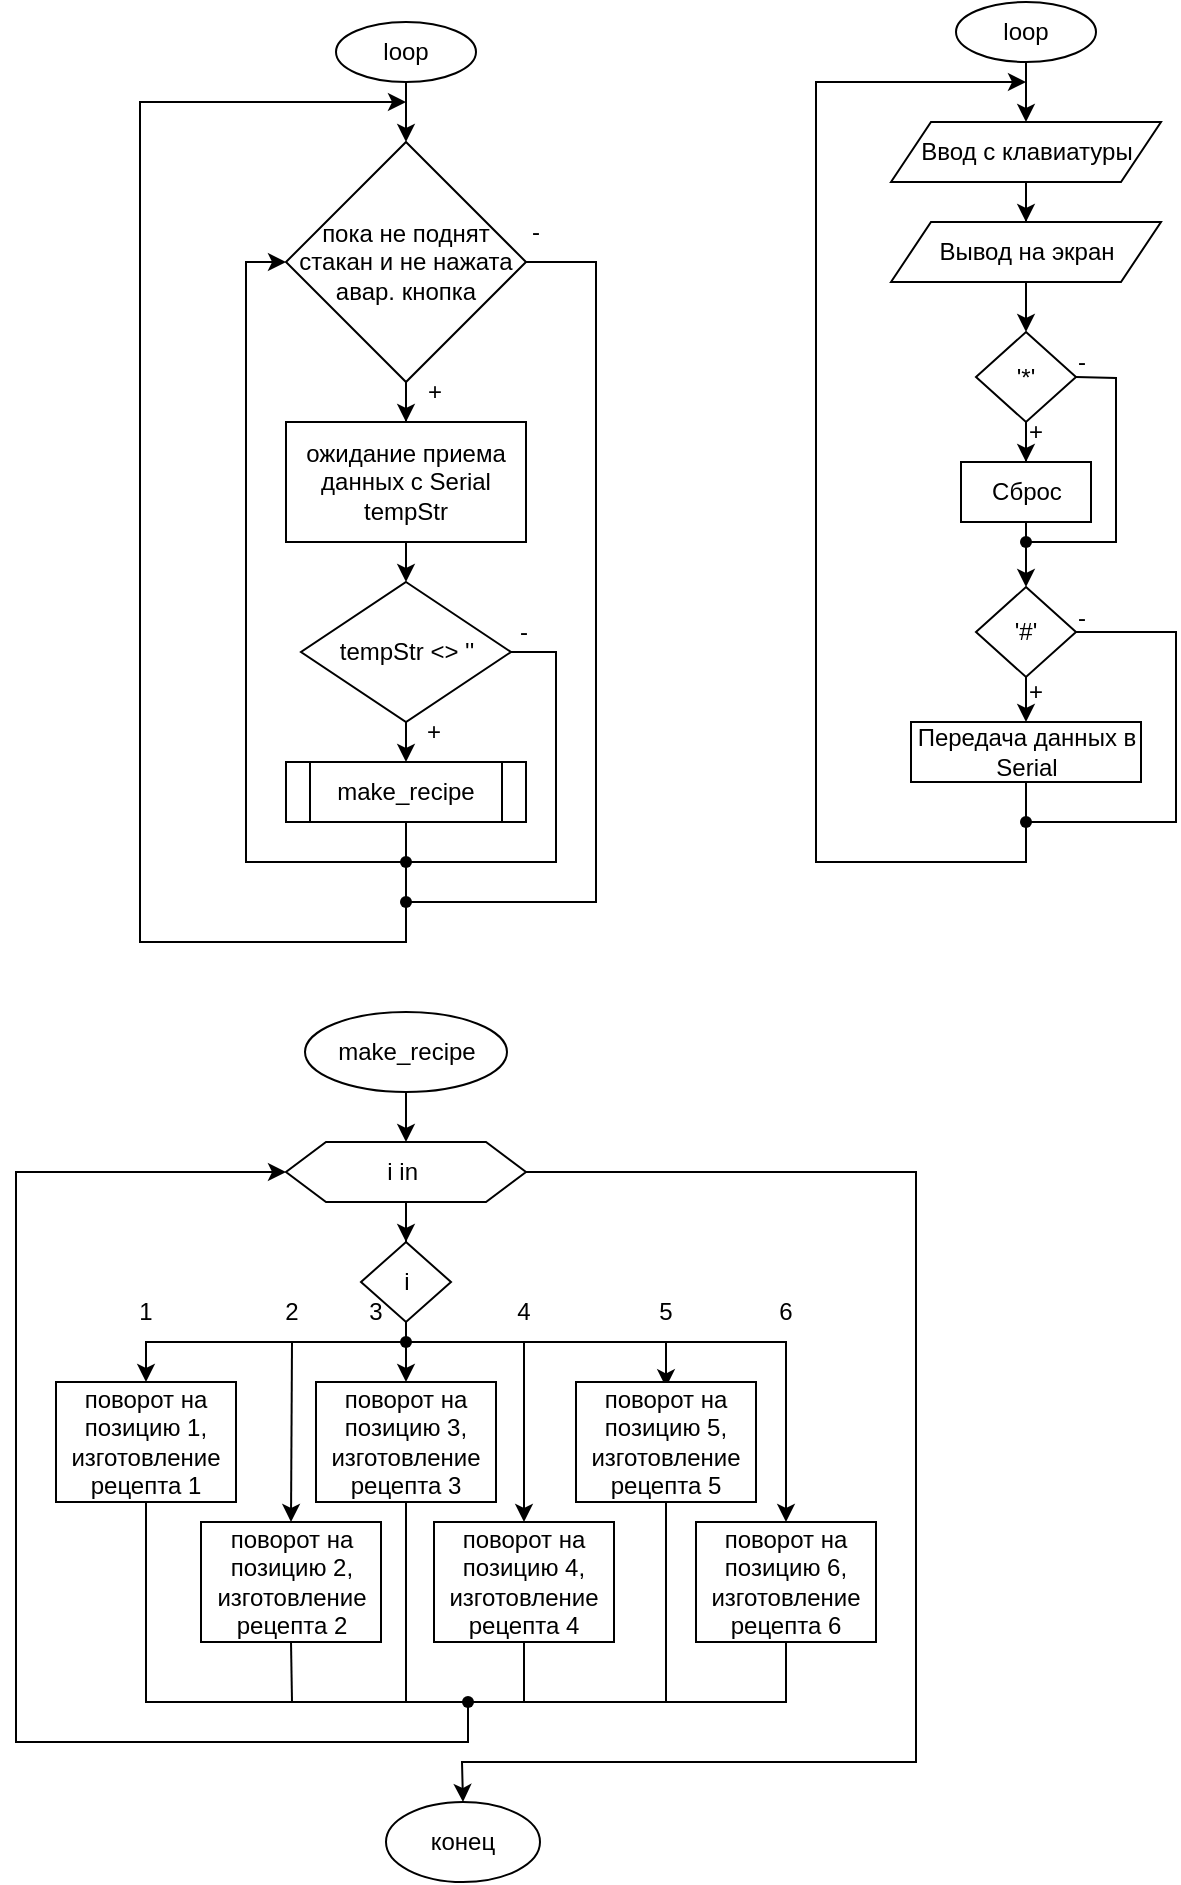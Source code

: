 <mxfile version="26.0.11">
  <diagram name="Страница — 1" id="h4-aCuVwSsZ9ml8JK8oo">
    <mxGraphModel dx="792" dy="452" grid="1" gridSize="10" guides="1" tooltips="1" connect="1" arrows="1" fold="1" page="1" pageScale="1" pageWidth="827" pageHeight="1169" math="0" shadow="0">
      <root>
        <mxCell id="0" />
        <mxCell id="1" parent="0" />
        <mxCell id="XbYI6ipFNix7zSzo3XHs-4" style="edgeStyle=orthogonalEdgeStyle;rounded=0;orthogonalLoop=1;jettySize=auto;html=1;entryX=0.5;entryY=0;entryDx=0;entryDy=0;" parent="1" source="XbYI6ipFNix7zSzo3XHs-2" target="XbYI6ipFNix7zSzo3XHs-3" edge="1">
          <mxGeometry relative="1" as="geometry" />
        </mxCell>
        <mxCell id="XbYI6ipFNix7zSzo3XHs-2" value="loop" style="ellipse;whiteSpace=wrap;html=1;" parent="1" vertex="1">
          <mxGeometry x="290" y="90" width="70" height="30" as="geometry" />
        </mxCell>
        <mxCell id="XbYI6ipFNix7zSzo3XHs-9" style="edgeStyle=orthogonalEdgeStyle;rounded=0;orthogonalLoop=1;jettySize=auto;html=1;exitX=0.5;exitY=1;exitDx=0;exitDy=0;" parent="1" source="XbYI6ipFNix7zSzo3XHs-3" target="XbYI6ipFNix7zSzo3XHs-8" edge="1">
          <mxGeometry relative="1" as="geometry" />
        </mxCell>
        <mxCell id="XbYI6ipFNix7zSzo3XHs-3" value="пока не поднят стакан и не нажата авар. кнопка" style="rhombus;whiteSpace=wrap;html=1;" parent="1" vertex="1">
          <mxGeometry x="265" y="150" width="120" height="120" as="geometry" />
        </mxCell>
        <mxCell id="XbYI6ipFNix7zSzo3XHs-11" style="edgeStyle=orthogonalEdgeStyle;rounded=0;orthogonalLoop=1;jettySize=auto;html=1;exitX=0.5;exitY=1;exitDx=0;exitDy=0;entryX=0.5;entryY=0;entryDx=0;entryDy=0;" parent="1" source="XbYI6ipFNix7zSzo3XHs-8" target="XbYI6ipFNix7zSzo3XHs-10" edge="1">
          <mxGeometry relative="1" as="geometry" />
        </mxCell>
        <mxCell id="XbYI6ipFNix7zSzo3XHs-8" value="ожидание приема данных с Serial tempStr" style="rounded=0;whiteSpace=wrap;html=1;" parent="1" vertex="1">
          <mxGeometry x="265" y="290" width="120" height="60" as="geometry" />
        </mxCell>
        <mxCell id="XbYI6ipFNix7zSzo3XHs-15" style="edgeStyle=orthogonalEdgeStyle;rounded=0;orthogonalLoop=1;jettySize=auto;html=1;exitX=0.5;exitY=1;exitDx=0;exitDy=0;entryX=0.5;entryY=0;entryDx=0;entryDy=0;" parent="1" source="XbYI6ipFNix7zSzo3XHs-10" target="XbYI6ipFNix7zSzo3XHs-14" edge="1">
          <mxGeometry relative="1" as="geometry" />
        </mxCell>
        <mxCell id="XbYI6ipFNix7zSzo3XHs-10" value="tempStr &amp;lt;&amp;gt; &#39;&#39;" style="rhombus;whiteSpace=wrap;html=1;" parent="1" vertex="1">
          <mxGeometry x="272.5" y="370" width="105" height="70" as="geometry" />
        </mxCell>
        <mxCell id="XbYI6ipFNix7zSzo3XHs-12" value="+" style="text;html=1;align=center;verticalAlign=middle;whiteSpace=wrap;rounded=0;" parent="1" vertex="1">
          <mxGeometry x="317.5" y="260" width="42.5" height="30" as="geometry" />
        </mxCell>
        <mxCell id="XbYI6ipFNix7zSzo3XHs-13" value="+" style="text;html=1;align=center;verticalAlign=middle;whiteSpace=wrap;rounded=0;" parent="1" vertex="1">
          <mxGeometry x="308.75" y="430" width="60" height="30" as="geometry" />
        </mxCell>
        <mxCell id="XbYI6ipFNix7zSzo3XHs-17" style="edgeStyle=orthogonalEdgeStyle;rounded=0;orthogonalLoop=1;jettySize=auto;html=1;exitX=0.5;exitY=1;exitDx=0;exitDy=0;entryX=0;entryY=0.5;entryDx=0;entryDy=0;" parent="1" source="XbYI6ipFNix7zSzo3XHs-14" target="XbYI6ipFNix7zSzo3XHs-3" edge="1">
          <mxGeometry relative="1" as="geometry" />
        </mxCell>
        <mxCell id="XbYI6ipFNix7zSzo3XHs-14" value="make_recipe" style="shape=process;whiteSpace=wrap;html=1;backgroundOutline=1;" parent="1" vertex="1">
          <mxGeometry x="265" y="460" width="120" height="30" as="geometry" />
        </mxCell>
        <mxCell id="XbYI6ipFNix7zSzo3XHs-19" value="" style="shape=waypoint;sketch=0;fillStyle=solid;size=6;pointerEvents=1;points=[];fillColor=none;resizable=0;rotatable=0;perimeter=centerPerimeter;snapToPoint=1;" parent="1" vertex="1">
          <mxGeometry x="315" y="500" width="20" height="20" as="geometry" />
        </mxCell>
        <mxCell id="XbYI6ipFNix7zSzo3XHs-21" value="" style="endArrow=none;html=1;rounded=0;entryX=1;entryY=0.5;entryDx=0;entryDy=0;" parent="1" source="XbYI6ipFNix7zSzo3XHs-19" target="XbYI6ipFNix7zSzo3XHs-10" edge="1">
          <mxGeometry width="50" height="50" relative="1" as="geometry">
            <mxPoint x="420" y="470" as="sourcePoint" />
            <mxPoint x="470" y="420" as="targetPoint" />
            <Array as="points">
              <mxPoint x="400" y="510" />
              <mxPoint x="400" y="405" />
            </Array>
          </mxGeometry>
        </mxCell>
        <mxCell id="XbYI6ipFNix7zSzo3XHs-24" value="-" style="text;html=1;align=center;verticalAlign=middle;whiteSpace=wrap;rounded=0;" parent="1" vertex="1">
          <mxGeometry x="354" y="380" width="60" height="30" as="geometry" />
        </mxCell>
        <mxCell id="XbYI6ipFNix7zSzo3XHs-26" style="edgeStyle=orthogonalEdgeStyle;rounded=0;orthogonalLoop=1;jettySize=auto;html=1;" parent="1" edge="1">
          <mxGeometry relative="1" as="geometry">
            <mxPoint x="330" y="510" as="sourcePoint" />
            <mxPoint x="325" y="130" as="targetPoint" />
            <Array as="points">
              <mxPoint x="325" y="510" />
              <mxPoint x="325" y="550" />
              <mxPoint x="192" y="550" />
              <mxPoint x="192" y="130" />
            </Array>
          </mxGeometry>
        </mxCell>
        <mxCell id="XbYI6ipFNix7zSzo3XHs-27" value="" style="shape=waypoint;sketch=0;fillStyle=solid;size=6;pointerEvents=1;points=[];fillColor=none;resizable=0;rotatable=0;perimeter=centerPerimeter;snapToPoint=1;" parent="1" vertex="1">
          <mxGeometry x="315" y="520" width="20" height="20" as="geometry" />
        </mxCell>
        <mxCell id="XbYI6ipFNix7zSzo3XHs-29" value="" style="endArrow=none;html=1;rounded=0;entryX=1;entryY=0.5;entryDx=0;entryDy=0;" parent="1" source="XbYI6ipFNix7zSzo3XHs-27" target="XbYI6ipFNix7zSzo3XHs-3" edge="1">
          <mxGeometry width="50" height="50" relative="1" as="geometry">
            <mxPoint x="440" y="370" as="sourcePoint" />
            <mxPoint x="490" y="320" as="targetPoint" />
            <Array as="points">
              <mxPoint x="420" y="530" />
              <mxPoint x="420" y="380" />
              <mxPoint x="420" y="210" />
            </Array>
          </mxGeometry>
        </mxCell>
        <mxCell id="XbYI6ipFNix7zSzo3XHs-30" value="-" style="text;html=1;align=center;verticalAlign=middle;whiteSpace=wrap;rounded=0;" parent="1" vertex="1">
          <mxGeometry x="360" y="180" width="60" height="30" as="geometry" />
        </mxCell>
        <mxCell id="XbYI6ipFNix7zSzo3XHs-37" style="edgeStyle=orthogonalEdgeStyle;rounded=0;orthogonalLoop=1;jettySize=auto;html=1;" parent="1" source="XbYI6ipFNix7zSzo3XHs-31" target="XbYI6ipFNix7zSzo3XHs-32" edge="1">
          <mxGeometry relative="1" as="geometry" />
        </mxCell>
        <mxCell id="XbYI6ipFNix7zSzo3XHs-31" value="make_recipe" style="ellipse;whiteSpace=wrap;html=1;" parent="1" vertex="1">
          <mxGeometry x="274.5" y="585" width="101" height="40" as="geometry" />
        </mxCell>
        <mxCell id="XbYI6ipFNix7zSzo3XHs-38" style="edgeStyle=orthogonalEdgeStyle;rounded=0;orthogonalLoop=1;jettySize=auto;html=1;" parent="1" source="XbYI6ipFNix7zSzo3XHs-32" target="XbYI6ipFNix7zSzo3XHs-33" edge="1">
          <mxGeometry relative="1" as="geometry" />
        </mxCell>
        <mxCell id="XbYI6ipFNix7zSzo3XHs-32" value="i in&amp;nbsp;" style="shape=hexagon;perimeter=hexagonPerimeter2;whiteSpace=wrap;html=1;fixedSize=1;" parent="1" vertex="1">
          <mxGeometry x="265" y="650" width="120" height="30" as="geometry" />
        </mxCell>
        <mxCell id="XbYI6ipFNix7zSzo3XHs-33" value="i" style="rhombus;whiteSpace=wrap;html=1;" parent="1" vertex="1">
          <mxGeometry x="302.5" y="700" width="45" height="40" as="geometry" />
        </mxCell>
        <mxCell id="XbYI6ipFNix7zSzo3XHs-39" value="поворот на позицию 1, изготовление рецепта 1" style="rounded=0;whiteSpace=wrap;html=1;" parent="1" vertex="1">
          <mxGeometry x="150" y="770" width="90" height="60" as="geometry" />
        </mxCell>
        <mxCell id="Fy91isjks8ElhdYOzseE-6" value="" style="endArrow=classic;html=1;rounded=0;exitX=0.5;exitY=1;exitDx=0;exitDy=0;entryX=0.5;entryY=0;entryDx=0;entryDy=0;" edge="1" parent="1" source="XbYI6ipFNix7zSzo3XHs-33" target="XbYI6ipFNix7zSzo3XHs-39">
          <mxGeometry width="50" height="50" relative="1" as="geometry">
            <mxPoint x="328.605" y="761.12" as="sourcePoint" />
            <mxPoint x="200" y="760" as="targetPoint" />
            <Array as="points">
              <mxPoint x="325" y="750" />
              <mxPoint x="195" y="750" />
            </Array>
          </mxGeometry>
        </mxCell>
        <mxCell id="Fy91isjks8ElhdYOzseE-7" value="" style="endArrow=classic;html=1;rounded=0;exitX=0.5;exitY=1;exitDx=0;exitDy=0;entryX=0.5;entryY=0.044;entryDx=0;entryDy=0;entryPerimeter=0;" edge="1" parent="1" source="XbYI6ipFNix7zSzo3XHs-33" target="Fy91isjks8ElhdYOzseE-20">
          <mxGeometry width="50" height="50" relative="1" as="geometry">
            <mxPoint x="360" y="770" as="sourcePoint" />
            <mxPoint x="455" y="770" as="targetPoint" />
            <Array as="points">
              <mxPoint x="325" y="750" />
              <mxPoint x="455" y="750" />
            </Array>
          </mxGeometry>
        </mxCell>
        <mxCell id="Fy91isjks8ElhdYOzseE-8" value="" style="endArrow=classic;html=1;rounded=0;entryX=0.5;entryY=0;entryDx=0;entryDy=0;" edge="1" parent="1">
          <mxGeometry width="50" height="50" relative="1" as="geometry">
            <mxPoint x="325" y="750" as="sourcePoint" />
            <mxPoint x="325" y="770" as="targetPoint" />
          </mxGeometry>
        </mxCell>
        <mxCell id="Fy91isjks8ElhdYOzseE-10" value="" style="shape=waypoint;sketch=0;fillStyle=solid;size=6;pointerEvents=1;points=[];fillColor=none;resizable=0;rotatable=0;perimeter=centerPerimeter;snapToPoint=1;" vertex="1" parent="1">
          <mxGeometry x="315" y="740" width="20" height="20" as="geometry" />
        </mxCell>
        <mxCell id="Fy91isjks8ElhdYOzseE-13" value="" style="endArrow=classic;html=1;rounded=0;entryX=0.5;entryY=0;entryDx=0;entryDy=0;" edge="1" parent="1" target="Fy91isjks8ElhdYOzseE-16">
          <mxGeometry width="50" height="50" relative="1" as="geometry">
            <mxPoint x="268" y="750" as="sourcePoint" />
            <mxPoint x="267.5" y="820" as="targetPoint" />
          </mxGeometry>
        </mxCell>
        <mxCell id="Fy91isjks8ElhdYOzseE-14" value="" style="endArrow=classic;html=1;rounded=0;" edge="1" parent="1" target="Fy91isjks8ElhdYOzseE-18">
          <mxGeometry width="50" height="50" relative="1" as="geometry">
            <mxPoint x="384" y="750" as="sourcePoint" />
            <mxPoint x="385" y="820" as="targetPoint" />
          </mxGeometry>
        </mxCell>
        <mxCell id="Fy91isjks8ElhdYOzseE-15" value="" style="endArrow=classic;html=1;rounded=0;exitX=0.5;exitY=1;exitDx=0;exitDy=0;" edge="1" parent="1" source="XbYI6ipFNix7zSzo3XHs-33" target="Fy91isjks8ElhdYOzseE-19">
          <mxGeometry width="50" height="50" relative="1" as="geometry">
            <mxPoint x="390" y="750" as="sourcePoint" />
            <mxPoint x="505" y="820" as="targetPoint" />
            <Array as="points">
              <mxPoint x="325" y="750" />
              <mxPoint x="515" y="750" />
            </Array>
          </mxGeometry>
        </mxCell>
        <mxCell id="Fy91isjks8ElhdYOzseE-16" value="поворот на позицию 2, изготовление рецепта 2" style="rounded=0;whiteSpace=wrap;html=1;" vertex="1" parent="1">
          <mxGeometry x="222.5" y="840" width="90" height="60" as="geometry" />
        </mxCell>
        <mxCell id="Fy91isjks8ElhdYOzseE-17" value="поворот на позицию 3, изготовление рецепта 3" style="rounded=0;whiteSpace=wrap;html=1;" vertex="1" parent="1">
          <mxGeometry x="280" y="770" width="90" height="60" as="geometry" />
        </mxCell>
        <mxCell id="Fy91isjks8ElhdYOzseE-18" value="поворот на позицию 4, изготовление рецепта 4" style="rounded=0;whiteSpace=wrap;html=1;" vertex="1" parent="1">
          <mxGeometry x="339" y="840" width="90" height="60" as="geometry" />
        </mxCell>
        <mxCell id="Fy91isjks8ElhdYOzseE-19" value="поворот на позицию 6, изготовление рецепта 6" style="rounded=0;whiteSpace=wrap;html=1;" vertex="1" parent="1">
          <mxGeometry x="470" y="840" width="90" height="60" as="geometry" />
        </mxCell>
        <mxCell id="Fy91isjks8ElhdYOzseE-20" value="поворот на позицию 5, изготовление рецепта 5" style="rounded=0;whiteSpace=wrap;html=1;" vertex="1" parent="1">
          <mxGeometry x="410" y="770" width="90" height="60" as="geometry" />
        </mxCell>
        <mxCell id="Fy91isjks8ElhdYOzseE-21" value="" style="endArrow=none;html=1;rounded=0;exitDx=0;exitDy=0;entryX=0.5;entryY=1;entryDx=0;entryDy=0;" edge="1" parent="1" source="Fy91isjks8ElhdYOzseE-28" target="Fy91isjks8ElhdYOzseE-19">
          <mxGeometry width="50" height="50" relative="1" as="geometry">
            <mxPoint x="230" y="970" as="sourcePoint" />
            <mxPoint x="280" y="920" as="targetPoint" />
            <Array as="points">
              <mxPoint x="515" y="930" />
            </Array>
          </mxGeometry>
        </mxCell>
        <mxCell id="Fy91isjks8ElhdYOzseE-23" value="" style="endArrow=none;html=1;rounded=0;entryX=0.5;entryY=1;entryDx=0;entryDy=0;" edge="1" parent="1" target="Fy91isjks8ElhdYOzseE-16">
          <mxGeometry width="50" height="50" relative="1" as="geometry">
            <mxPoint x="268" y="930" as="sourcePoint" />
            <mxPoint x="320" y="960" as="targetPoint" />
          </mxGeometry>
        </mxCell>
        <mxCell id="Fy91isjks8ElhdYOzseE-24" value="" style="endArrow=none;html=1;rounded=0;entryX=0.5;entryY=1;entryDx=0;entryDy=0;" edge="1" parent="1" target="Fy91isjks8ElhdYOzseE-18">
          <mxGeometry width="50" height="50" relative="1" as="geometry">
            <mxPoint x="384" y="930" as="sourcePoint" />
            <mxPoint x="420" y="980" as="targetPoint" />
          </mxGeometry>
        </mxCell>
        <mxCell id="Fy91isjks8ElhdYOzseE-25" value="" style="endArrow=none;html=1;rounded=0;entryX=0.5;entryY=1;entryDx=0;entryDy=0;" edge="1" parent="1" target="Fy91isjks8ElhdYOzseE-17">
          <mxGeometry width="50" height="50" relative="1" as="geometry">
            <mxPoint x="325" y="930" as="sourcePoint" />
            <mxPoint x="390" y="960" as="targetPoint" />
          </mxGeometry>
        </mxCell>
        <mxCell id="Fy91isjks8ElhdYOzseE-26" value="" style="endArrow=none;html=1;rounded=0;entryX=0.5;entryY=1;entryDx=0;entryDy=0;" edge="1" parent="1" target="Fy91isjks8ElhdYOzseE-20">
          <mxGeometry width="50" height="50" relative="1" as="geometry">
            <mxPoint x="455" y="930" as="sourcePoint" />
            <mxPoint x="500" y="950" as="targetPoint" />
          </mxGeometry>
        </mxCell>
        <mxCell id="Fy91isjks8ElhdYOzseE-27" value="" style="endArrow=none;html=1;rounded=0;exitX=0.5;exitY=1;exitDx=0;exitDy=0;entryDx=0;entryDy=0;" edge="1" parent="1" source="XbYI6ipFNix7zSzo3XHs-39" target="Fy91isjks8ElhdYOzseE-28">
          <mxGeometry width="50" height="50" relative="1" as="geometry">
            <mxPoint x="195" y="830" as="sourcePoint" />
            <mxPoint x="515" y="900" as="targetPoint" />
            <Array as="points">
              <mxPoint x="195" y="930" />
            </Array>
          </mxGeometry>
        </mxCell>
        <mxCell id="Fy91isjks8ElhdYOzseE-28" value="" style="shape=waypoint;sketch=0;fillStyle=solid;size=6;pointerEvents=1;points=[];fillColor=none;resizable=0;rotatable=0;perimeter=centerPerimeter;snapToPoint=1;" vertex="1" parent="1">
          <mxGeometry x="346" y="920" width="20" height="20" as="geometry" />
        </mxCell>
        <mxCell id="Fy91isjks8ElhdYOzseE-29" value="" style="endArrow=classic;html=1;rounded=0;exitX=0.51;exitY=0.34;exitDx=0;exitDy=0;exitPerimeter=0;entryX=0;entryY=0.5;entryDx=0;entryDy=0;" edge="1" parent="1" source="Fy91isjks8ElhdYOzseE-28" target="XbYI6ipFNix7zSzo3XHs-32">
          <mxGeometry width="50" height="50" relative="1" as="geometry">
            <mxPoint x="290" y="1000" as="sourcePoint" />
            <mxPoint x="340" y="950" as="targetPoint" />
            <Array as="points">
              <mxPoint x="356" y="950" />
              <mxPoint x="130" y="950" />
              <mxPoint x="130" y="665" />
            </Array>
          </mxGeometry>
        </mxCell>
        <mxCell id="Fy91isjks8ElhdYOzseE-30" value="конец" style="ellipse;whiteSpace=wrap;html=1;" vertex="1" parent="1">
          <mxGeometry x="315" y="980" width="77" height="40" as="geometry" />
        </mxCell>
        <mxCell id="Fy91isjks8ElhdYOzseE-33" value="" style="endArrow=classic;html=1;rounded=0;exitX=1;exitY=0.5;exitDx=0;exitDy=0;entryX=0.5;entryY=0;entryDx=0;entryDy=0;" edge="1" parent="1" source="XbYI6ipFNix7zSzo3XHs-32" target="Fy91isjks8ElhdYOzseE-30">
          <mxGeometry width="50" height="50" relative="1" as="geometry">
            <mxPoint x="470" y="740" as="sourcePoint" />
            <mxPoint x="520" y="690" as="targetPoint" />
            <Array as="points">
              <mxPoint x="580" y="665" />
              <mxPoint x="580" y="960" />
              <mxPoint x="353" y="960" />
            </Array>
          </mxGeometry>
        </mxCell>
        <mxCell id="Fy91isjks8ElhdYOzseE-34" value="1" style="text;html=1;align=center;verticalAlign=middle;whiteSpace=wrap;rounded=0;" vertex="1" parent="1">
          <mxGeometry x="165" y="720" width="60" height="30" as="geometry" />
        </mxCell>
        <mxCell id="Fy91isjks8ElhdYOzseE-36" value="2" style="text;html=1;align=center;verticalAlign=middle;whiteSpace=wrap;rounded=0;" vertex="1" parent="1">
          <mxGeometry x="237.5" y="720" width="60" height="30" as="geometry" />
        </mxCell>
        <mxCell id="Fy91isjks8ElhdYOzseE-37" value="3" style="text;html=1;align=center;verticalAlign=middle;whiteSpace=wrap;rounded=0;" vertex="1" parent="1">
          <mxGeometry x="280" y="720" width="60" height="30" as="geometry" />
        </mxCell>
        <mxCell id="Fy91isjks8ElhdYOzseE-38" value="4" style="text;html=1;align=center;verticalAlign=middle;whiteSpace=wrap;rounded=0;" vertex="1" parent="1">
          <mxGeometry x="354" y="720" width="60" height="30" as="geometry" />
        </mxCell>
        <mxCell id="Fy91isjks8ElhdYOzseE-40" value="5" style="text;html=1;align=center;verticalAlign=middle;whiteSpace=wrap;rounded=0;" vertex="1" parent="1">
          <mxGeometry x="425" y="720" width="60" height="30" as="geometry" />
        </mxCell>
        <mxCell id="Fy91isjks8ElhdYOzseE-41" value="6" style="text;html=1;align=center;verticalAlign=middle;whiteSpace=wrap;rounded=0;" vertex="1" parent="1">
          <mxGeometry x="485" y="720" width="60" height="30" as="geometry" />
        </mxCell>
        <mxCell id="Fy91isjks8ElhdYOzseE-46" style="edgeStyle=orthogonalEdgeStyle;rounded=0;orthogonalLoop=1;jettySize=auto;html=1;" edge="1" parent="1" source="Fy91isjks8ElhdYOzseE-43" target="Fy91isjks8ElhdYOzseE-44">
          <mxGeometry relative="1" as="geometry" />
        </mxCell>
        <mxCell id="Fy91isjks8ElhdYOzseE-43" value="loop" style="ellipse;whiteSpace=wrap;html=1;" vertex="1" parent="1">
          <mxGeometry x="600" y="80" width="70" height="30" as="geometry" />
        </mxCell>
        <mxCell id="Fy91isjks8ElhdYOzseE-47" style="edgeStyle=orthogonalEdgeStyle;rounded=0;orthogonalLoop=1;jettySize=auto;html=1;" edge="1" parent="1" source="Fy91isjks8ElhdYOzseE-44" target="Fy91isjks8ElhdYOzseE-45">
          <mxGeometry relative="1" as="geometry" />
        </mxCell>
        <mxCell id="Fy91isjks8ElhdYOzseE-44" value="Ввод с клавиатуры" style="shape=parallelogram;perimeter=parallelogramPerimeter;whiteSpace=wrap;html=1;fixedSize=1;" vertex="1" parent="1">
          <mxGeometry x="567.5" y="140" width="135" height="30" as="geometry" />
        </mxCell>
        <mxCell id="Fy91isjks8ElhdYOzseE-49" style="edgeStyle=orthogonalEdgeStyle;rounded=0;orthogonalLoop=1;jettySize=auto;html=1;" edge="1" parent="1" source="Fy91isjks8ElhdYOzseE-45" target="Fy91isjks8ElhdYOzseE-48">
          <mxGeometry relative="1" as="geometry" />
        </mxCell>
        <mxCell id="Fy91isjks8ElhdYOzseE-45" value="Вывод на экран" style="shape=parallelogram;perimeter=parallelogramPerimeter;whiteSpace=wrap;html=1;fixedSize=1;" vertex="1" parent="1">
          <mxGeometry x="567.5" y="190" width="135" height="30" as="geometry" />
        </mxCell>
        <mxCell id="Fy91isjks8ElhdYOzseE-51" style="edgeStyle=orthogonalEdgeStyle;rounded=0;orthogonalLoop=1;jettySize=auto;html=1;" edge="1" parent="1" source="Fy91isjks8ElhdYOzseE-48" target="Fy91isjks8ElhdYOzseE-50">
          <mxGeometry relative="1" as="geometry" />
        </mxCell>
        <mxCell id="Fy91isjks8ElhdYOzseE-48" value="&#39;*&#39;" style="rhombus;whiteSpace=wrap;html=1;" vertex="1" parent="1">
          <mxGeometry x="610" y="245" width="50" height="45" as="geometry" />
        </mxCell>
        <mxCell id="Fy91isjks8ElhdYOzseE-54" style="edgeStyle=orthogonalEdgeStyle;rounded=0;orthogonalLoop=1;jettySize=auto;html=1;" edge="1" parent="1" source="Fy91isjks8ElhdYOzseE-50" target="Fy91isjks8ElhdYOzseE-53">
          <mxGeometry relative="1" as="geometry" />
        </mxCell>
        <mxCell id="Fy91isjks8ElhdYOzseE-50" value="Сброс" style="rounded=0;whiteSpace=wrap;html=1;" vertex="1" parent="1">
          <mxGeometry x="602.5" y="310" width="65" height="30" as="geometry" />
        </mxCell>
        <mxCell id="Fy91isjks8ElhdYOzseE-59" style="edgeStyle=orthogonalEdgeStyle;rounded=0;orthogonalLoop=1;jettySize=auto;html=1;" edge="1" parent="1" source="Fy91isjks8ElhdYOzseE-53" target="Fy91isjks8ElhdYOzseE-58">
          <mxGeometry relative="1" as="geometry" />
        </mxCell>
        <mxCell id="Fy91isjks8ElhdYOzseE-53" value="&#39;#&#39;" style="rhombus;whiteSpace=wrap;html=1;" vertex="1" parent="1">
          <mxGeometry x="610" y="372.5" width="50" height="45" as="geometry" />
        </mxCell>
        <mxCell id="Fy91isjks8ElhdYOzseE-55" value="" style="shape=waypoint;sketch=0;fillStyle=solid;size=6;pointerEvents=1;points=[];fillColor=none;resizable=0;rotatable=0;perimeter=centerPerimeter;snapToPoint=1;" vertex="1" parent="1">
          <mxGeometry x="625" y="340" width="20" height="20" as="geometry" />
        </mxCell>
        <mxCell id="Fy91isjks8ElhdYOzseE-57" value="" style="endArrow=none;html=1;rounded=0;entryX=1;entryY=0.5;entryDx=0;entryDy=0;" edge="1" parent="1" source="Fy91isjks8ElhdYOzseE-55" target="Fy91isjks8ElhdYOzseE-48">
          <mxGeometry width="50" height="50" relative="1" as="geometry">
            <mxPoint x="680" y="360" as="sourcePoint" />
            <mxPoint x="730" y="310" as="targetPoint" />
            <Array as="points">
              <mxPoint x="680" y="350" />
              <mxPoint x="680" y="268" />
            </Array>
          </mxGeometry>
        </mxCell>
        <mxCell id="Fy91isjks8ElhdYOzseE-61" style="edgeStyle=orthogonalEdgeStyle;rounded=0;orthogonalLoop=1;jettySize=auto;html=1;exitX=0.5;exitY=1;exitDx=0;exitDy=0;" edge="1" parent="1" source="Fy91isjks8ElhdYOzseE-58">
          <mxGeometry relative="1" as="geometry">
            <mxPoint x="635" y="120" as="targetPoint" />
            <Array as="points">
              <mxPoint x="635" y="510" />
              <mxPoint x="530" y="510" />
              <mxPoint x="530" y="120" />
            </Array>
          </mxGeometry>
        </mxCell>
        <mxCell id="Fy91isjks8ElhdYOzseE-58" value="Передача данных в Serial" style="rounded=0;whiteSpace=wrap;html=1;" vertex="1" parent="1">
          <mxGeometry x="577.5" y="440" width="115" height="30" as="geometry" />
        </mxCell>
        <mxCell id="Fy91isjks8ElhdYOzseE-63" value="" style="endArrow=none;html=1;rounded=0;entryX=1;entryY=0.5;entryDx=0;entryDy=0;" edge="1" parent="1" source="Fy91isjks8ElhdYOzseE-64" target="Fy91isjks8ElhdYOzseE-53">
          <mxGeometry width="50" height="50" relative="1" as="geometry">
            <mxPoint x="635" y="500" as="sourcePoint" />
            <mxPoint x="800" y="430" as="targetPoint" />
            <Array as="points">
              <mxPoint x="710" y="490" />
              <mxPoint x="710" y="395" />
            </Array>
          </mxGeometry>
        </mxCell>
        <mxCell id="Fy91isjks8ElhdYOzseE-64" value="" style="shape=waypoint;sketch=0;fillStyle=solid;size=6;pointerEvents=1;points=[];fillColor=none;resizable=0;rotatable=0;perimeter=centerPerimeter;snapToPoint=1;" vertex="1" parent="1">
          <mxGeometry x="625" y="480" width="20" height="20" as="geometry" />
        </mxCell>
        <mxCell id="Fy91isjks8ElhdYOzseE-65" value="-" style="text;html=1;align=center;verticalAlign=middle;whiteSpace=wrap;rounded=0;" vertex="1" parent="1">
          <mxGeometry x="632.5" y="245" width="60" height="30" as="geometry" />
        </mxCell>
        <mxCell id="Fy91isjks8ElhdYOzseE-66" value="+" style="text;html=1;align=center;verticalAlign=middle;whiteSpace=wrap;rounded=0;" vertex="1" parent="1">
          <mxGeometry x="610" y="280" width="60" height="30" as="geometry" />
        </mxCell>
        <mxCell id="Fy91isjks8ElhdYOzseE-67" value="-" style="text;html=1;align=center;verticalAlign=middle;whiteSpace=wrap;rounded=0;" vertex="1" parent="1">
          <mxGeometry x="632.5" y="372.5" width="60" height="30" as="geometry" />
        </mxCell>
        <mxCell id="Fy91isjks8ElhdYOzseE-68" value="+" style="text;html=1;align=center;verticalAlign=middle;whiteSpace=wrap;rounded=0;" vertex="1" parent="1">
          <mxGeometry x="610" y="410" width="60" height="30" as="geometry" />
        </mxCell>
      </root>
    </mxGraphModel>
  </diagram>
</mxfile>
